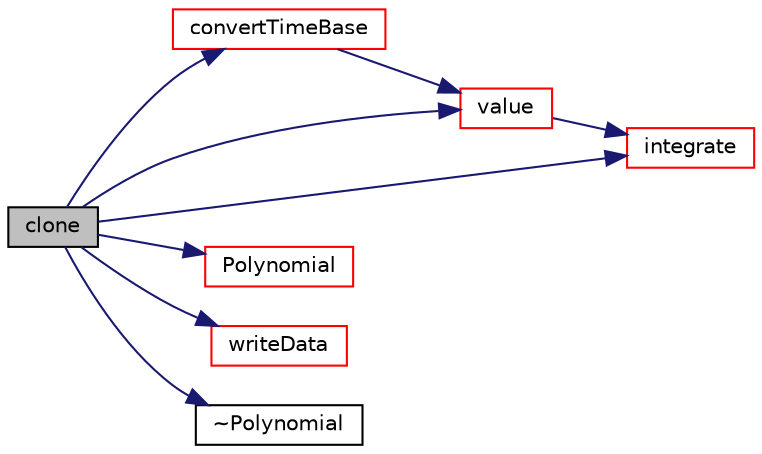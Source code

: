 digraph "clone"
{
  bgcolor="transparent";
  edge [fontname="Helvetica",fontsize="10",labelfontname="Helvetica",labelfontsize="10"];
  node [fontname="Helvetica",fontsize="10",shape=record];
  rankdir="LR";
  Node1 [label="clone",height=0.2,width=0.4,color="black", fillcolor="grey75", style="filled", fontcolor="black"];
  Node1 -> Node2 [color="midnightblue",fontsize="10",style="solid",fontname="Helvetica"];
  Node2 [label="convertTimeBase",height=0.2,width=0.4,color="red",URL="$a01967.html#af4b04bcaf124d852d36e028312c3c9a6",tooltip="Convert time. "];
  Node2 -> Node3 [color="midnightblue",fontsize="10",style="solid",fontname="Helvetica"];
  Node3 [label="value",height=0.2,width=0.4,color="red",URL="$a01967.html#a11c9a322bf227de8b6c3153f0390aa52",tooltip="Return Polynomial value. "];
  Node3 -> Node4 [color="midnightblue",fontsize="10",style="solid",fontname="Helvetica"];
  Node4 [label="integrate",height=0.2,width=0.4,color="red",URL="$a01967.html#a866eeb2a77f2aed146549c89a5e57ad1",tooltip="Integrate between two (scalar) values. "];
  Node1 -> Node4 [color="midnightblue",fontsize="10",style="solid",fontname="Helvetica"];
  Node1 -> Node5 [color="midnightblue",fontsize="10",style="solid",fontname="Helvetica"];
  Node5 [label="Polynomial",height=0.2,width=0.4,color="red",URL="$a01967.html#a6a0982831815df9eca3e152d95cbde9b"];
  Node1 -> Node3 [color="midnightblue",fontsize="10",style="solid",fontname="Helvetica"];
  Node1 -> Node6 [color="midnightblue",fontsize="10",style="solid",fontname="Helvetica"];
  Node6 [label="writeData",height=0.2,width=0.4,color="red",URL="$a01967.html#a3f337a79b0eea9e1a8a6381894c6cdf9",tooltip="Write in dictionary format. "];
  Node1 -> Node7 [color="midnightblue",fontsize="10",style="solid",fontname="Helvetica"];
  Node7 [label="~Polynomial",height=0.2,width=0.4,color="black",URL="$a01967.html#a76a79f8935a3e8d332ba34f9358d6dcc",tooltip="Destructor. "];
}
